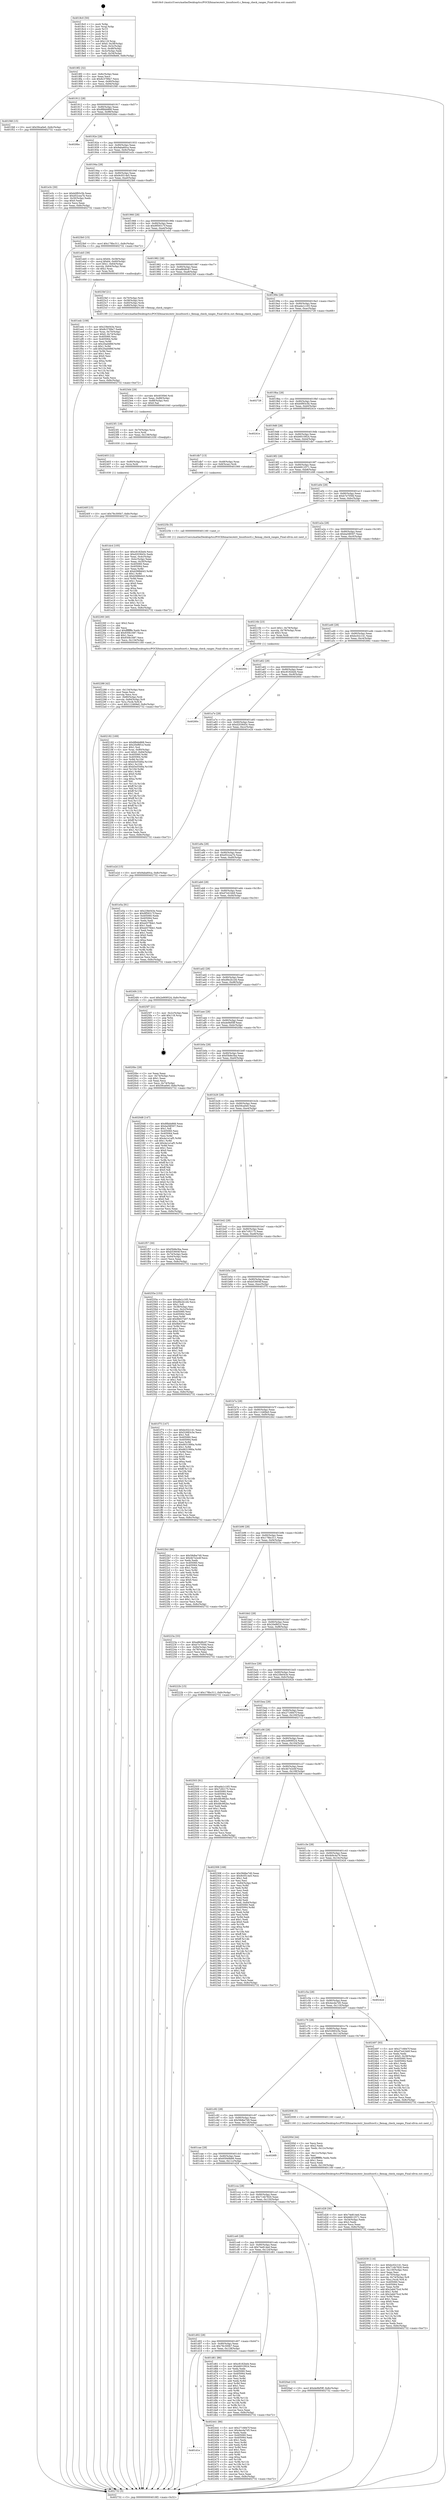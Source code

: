 digraph "0x4018c0" {
  label = "0x4018c0 (/mnt/c/Users/mathe/Desktop/tcc/POCII/binaries/extr_linuxfsioctl.c_fiemap_check_ranges_Final-ollvm.out::main(0))"
  labelloc = "t"
  node[shape=record]

  Entry [label="",width=0.3,height=0.3,shape=circle,fillcolor=black,style=filled]
  "0x4018f2" [label="{
     0x4018f2 [32]\l
     | [instrs]\l
     &nbsp;&nbsp;0x4018f2 \<+6\>: mov -0x8c(%rbp),%eax\l
     &nbsp;&nbsp;0x4018f8 \<+2\>: mov %eax,%ecx\l
     &nbsp;&nbsp;0x4018fa \<+6\>: sub $0x8c3789e7,%ecx\l
     &nbsp;&nbsp;0x401900 \<+6\>: mov %eax,-0x90(%rbp)\l
     &nbsp;&nbsp;0x401906 \<+6\>: mov %ecx,-0x94(%rbp)\l
     &nbsp;&nbsp;0x40190c \<+6\>: je 0000000000401f48 \<main+0x688\>\l
  }"]
  "0x401f48" [label="{
     0x401f48 [15]\l
     | [instrs]\l
     &nbsp;&nbsp;0x401f48 \<+10\>: movl $0x59ca0e0,-0x8c(%rbp)\l
     &nbsp;&nbsp;0x401f52 \<+5\>: jmp 0000000000402732 \<main+0xe72\>\l
  }"]
  "0x401912" [label="{
     0x401912 [28]\l
     | [instrs]\l
     &nbsp;&nbsp;0x401912 \<+5\>: jmp 0000000000401917 \<main+0x57\>\l
     &nbsp;&nbsp;0x401917 \<+6\>: mov -0x90(%rbp),%eax\l
     &nbsp;&nbsp;0x40191d \<+5\>: sub $0x8fbbb868,%eax\l
     &nbsp;&nbsp;0x401922 \<+6\>: mov %eax,-0x98(%rbp)\l
     &nbsp;&nbsp;0x401928 \<+6\>: je 00000000004026bc \<main+0xdfc\>\l
  }"]
  Exit [label="",width=0.3,height=0.3,shape=circle,fillcolor=black,style=filled,peripheries=2]
  "0x4026bc" [label="{
     0x4026bc\l
  }", style=dashed]
  "0x40192e" [label="{
     0x40192e [28]\l
     | [instrs]\l
     &nbsp;&nbsp;0x40192e \<+5\>: jmp 0000000000401933 \<main+0x73\>\l
     &nbsp;&nbsp;0x401933 \<+6\>: mov -0x90(%rbp),%eax\l
     &nbsp;&nbsp;0x401939 \<+5\>: sub $0x9aba60ca,%eax\l
     &nbsp;&nbsp;0x40193e \<+6\>: mov %eax,-0x9c(%rbp)\l
     &nbsp;&nbsp;0x401944 \<+6\>: je 0000000000401e3c \<main+0x57c\>\l
  }"]
  "0x401d1e" [label="{
     0x401d1e\l
  }", style=dashed]
  "0x401e3c" [label="{
     0x401e3c [30]\l
     | [instrs]\l
     &nbsp;&nbsp;0x401e3c \<+5\>: mov $0xb0f93c5b,%eax\l
     &nbsp;&nbsp;0x401e41 \<+5\>: mov $0xd52cea7b,%ecx\l
     &nbsp;&nbsp;0x401e46 \<+3\>: mov -0x30(%rbp),%edx\l
     &nbsp;&nbsp;0x401e49 \<+3\>: cmp $0x0,%edx\l
     &nbsp;&nbsp;0x401e4c \<+3\>: cmove %ecx,%eax\l
     &nbsp;&nbsp;0x401e4f \<+6\>: mov %eax,-0x8c(%rbp)\l
     &nbsp;&nbsp;0x401e55 \<+5\>: jmp 0000000000402732 \<main+0xe72\>\l
  }"]
  "0x40194a" [label="{
     0x40194a [28]\l
     | [instrs]\l
     &nbsp;&nbsp;0x40194a \<+5\>: jmp 000000000040194f \<main+0x8f\>\l
     &nbsp;&nbsp;0x40194f \<+6\>: mov -0x90(%rbp),%eax\l
     &nbsp;&nbsp;0x401955 \<+5\>: sub $0x9c0514e5,%eax\l
     &nbsp;&nbsp;0x40195a \<+6\>: mov %eax,-0xa0(%rbp)\l
     &nbsp;&nbsp;0x401960 \<+6\>: je 00000000004023b0 \<main+0xaf0\>\l
  }"]
  "0x402441" [label="{
     0x402441 [86]\l
     | [instrs]\l
     &nbsp;&nbsp;0x402441 \<+5\>: mov $0x2716847f,%eax\l
     &nbsp;&nbsp;0x402446 \<+5\>: mov $0x4ecda7d5,%ecx\l
     &nbsp;&nbsp;0x40244b \<+2\>: xor %edx,%edx\l
     &nbsp;&nbsp;0x40244d \<+7\>: mov 0x405060,%esi\l
     &nbsp;&nbsp;0x402454 \<+7\>: mov 0x405064,%edi\l
     &nbsp;&nbsp;0x40245b \<+3\>: sub $0x1,%edx\l
     &nbsp;&nbsp;0x40245e \<+3\>: mov %esi,%r8d\l
     &nbsp;&nbsp;0x402461 \<+3\>: add %edx,%r8d\l
     &nbsp;&nbsp;0x402464 \<+4\>: imul %r8d,%esi\l
     &nbsp;&nbsp;0x402468 \<+3\>: and $0x1,%esi\l
     &nbsp;&nbsp;0x40246b \<+3\>: cmp $0x0,%esi\l
     &nbsp;&nbsp;0x40246e \<+4\>: sete %r9b\l
     &nbsp;&nbsp;0x402472 \<+3\>: cmp $0xa,%edi\l
     &nbsp;&nbsp;0x402475 \<+4\>: setl %r10b\l
     &nbsp;&nbsp;0x402479 \<+3\>: mov %r9b,%r11b\l
     &nbsp;&nbsp;0x40247c \<+3\>: and %r10b,%r11b\l
     &nbsp;&nbsp;0x40247f \<+3\>: xor %r10b,%r9b\l
     &nbsp;&nbsp;0x402482 \<+3\>: or %r9b,%r11b\l
     &nbsp;&nbsp;0x402485 \<+4\>: test $0x1,%r11b\l
     &nbsp;&nbsp;0x402489 \<+3\>: cmovne %ecx,%eax\l
     &nbsp;&nbsp;0x40248c \<+6\>: mov %eax,-0x8c(%rbp)\l
     &nbsp;&nbsp;0x402492 \<+5\>: jmp 0000000000402732 \<main+0xe72\>\l
  }"]
  "0x4023b0" [label="{
     0x4023b0 [15]\l
     | [instrs]\l
     &nbsp;&nbsp;0x4023b0 \<+10\>: movl $0x178bc311,-0x8c(%rbp)\l
     &nbsp;&nbsp;0x4023ba \<+5\>: jmp 0000000000402732 \<main+0xe72\>\l
  }"]
  "0x401966" [label="{
     0x401966 [28]\l
     | [instrs]\l
     &nbsp;&nbsp;0x401966 \<+5\>: jmp 000000000040196b \<main+0xab\>\l
     &nbsp;&nbsp;0x40196b \<+6\>: mov -0x90(%rbp),%eax\l
     &nbsp;&nbsp;0x401971 \<+5\>: sub $0x9f59317f,%eax\l
     &nbsp;&nbsp;0x401976 \<+6\>: mov %eax,-0xa4(%rbp)\l
     &nbsp;&nbsp;0x40197c \<+6\>: je 0000000000401eb5 \<main+0x5f5\>\l
  }"]
  "0x40240f" [label="{
     0x40240f [15]\l
     | [instrs]\l
     &nbsp;&nbsp;0x40240f \<+10\>: movl $0x78c300b7,-0x8c(%rbp)\l
     &nbsp;&nbsp;0x402419 \<+5\>: jmp 0000000000402732 \<main+0xe72\>\l
  }"]
  "0x401eb5" [label="{
     0x401eb5 [39]\l
     | [instrs]\l
     &nbsp;&nbsp;0x401eb5 \<+8\>: movq $0x64,-0x58(%rbp)\l
     &nbsp;&nbsp;0x401ebd \<+8\>: movq $0x64,-0x60(%rbp)\l
     &nbsp;&nbsp;0x401ec5 \<+7\>: movl $0x1,-0x64(%rbp)\l
     &nbsp;&nbsp;0x401ecc \<+4\>: movslq -0x64(%rbp),%rax\l
     &nbsp;&nbsp;0x401ed0 \<+4\>: shl $0x2,%rax\l
     &nbsp;&nbsp;0x401ed4 \<+3\>: mov %rax,%rdi\l
     &nbsp;&nbsp;0x401ed7 \<+5\>: call 0000000000401050 \<malloc@plt\>\l
     | [calls]\l
     &nbsp;&nbsp;0x401050 \{1\} (unknown)\l
  }"]
  "0x401982" [label="{
     0x401982 [28]\l
     | [instrs]\l
     &nbsp;&nbsp;0x401982 \<+5\>: jmp 0000000000401987 \<main+0xc7\>\l
     &nbsp;&nbsp;0x401987 \<+6\>: mov -0x90(%rbp),%eax\l
     &nbsp;&nbsp;0x40198d \<+5\>: sub $0xa86d6c67,%eax\l
     &nbsp;&nbsp;0x401992 \<+6\>: mov %eax,-0xa8(%rbp)\l
     &nbsp;&nbsp;0x401998 \<+6\>: je 00000000004023bf \<main+0xaff\>\l
  }"]
  "0x402403" [label="{
     0x402403 [12]\l
     | [instrs]\l
     &nbsp;&nbsp;0x402403 \<+4\>: mov -0x80(%rbp),%rcx\l
     &nbsp;&nbsp;0x402407 \<+3\>: mov %rcx,%rdi\l
     &nbsp;&nbsp;0x40240a \<+5\>: call 0000000000401030 \<free@plt\>\l
     | [calls]\l
     &nbsp;&nbsp;0x401030 \{1\} (unknown)\l
  }"]
  "0x4023bf" [label="{
     0x4023bf [21]\l
     | [instrs]\l
     &nbsp;&nbsp;0x4023bf \<+4\>: mov -0x70(%rbp),%rdi\l
     &nbsp;&nbsp;0x4023c3 \<+4\>: mov -0x58(%rbp),%rsi\l
     &nbsp;&nbsp;0x4023c7 \<+4\>: mov -0x60(%rbp),%rdx\l
     &nbsp;&nbsp;0x4023cb \<+4\>: mov -0x80(%rbp),%rcx\l
     &nbsp;&nbsp;0x4023cf \<+5\>: call 00000000004013f0 \<fiemap_check_ranges\>\l
     | [calls]\l
     &nbsp;&nbsp;0x4013f0 \{1\} (/mnt/c/Users/mathe/Desktop/tcc/POCII/binaries/extr_linuxfsioctl.c_fiemap_check_ranges_Final-ollvm.out::fiemap_check_ranges)\l
  }"]
  "0x40199e" [label="{
     0x40199e [28]\l
     | [instrs]\l
     &nbsp;&nbsp;0x40199e \<+5\>: jmp 00000000004019a3 \<main+0xe3\>\l
     &nbsp;&nbsp;0x4019a3 \<+6\>: mov -0x90(%rbp),%eax\l
     &nbsp;&nbsp;0x4019a9 \<+5\>: sub $0xada1c165,%eax\l
     &nbsp;&nbsp;0x4019ae \<+6\>: mov %eax,-0xac(%rbp)\l
     &nbsp;&nbsp;0x4019b4 \<+6\>: je 0000000000402728 \<main+0xe68\>\l
  }"]
  "0x4023f1" [label="{
     0x4023f1 [18]\l
     | [instrs]\l
     &nbsp;&nbsp;0x4023f1 \<+4\>: mov -0x70(%rbp),%rcx\l
     &nbsp;&nbsp;0x4023f5 \<+3\>: mov %rcx,%rdi\l
     &nbsp;&nbsp;0x4023f8 \<+6\>: mov %eax,-0x138(%rbp)\l
     &nbsp;&nbsp;0x4023fe \<+5\>: call 0000000000401030 \<free@plt\>\l
     | [calls]\l
     &nbsp;&nbsp;0x401030 \{1\} (unknown)\l
  }"]
  "0x402728" [label="{
     0x402728\l
  }", style=dashed]
  "0x4019ba" [label="{
     0x4019ba [28]\l
     | [instrs]\l
     &nbsp;&nbsp;0x4019ba \<+5\>: jmp 00000000004019bf \<main+0xff\>\l
     &nbsp;&nbsp;0x4019bf \<+6\>: mov -0x90(%rbp),%eax\l
     &nbsp;&nbsp;0x4019c5 \<+5\>: sub $0xb0f93c5b,%eax\l
     &nbsp;&nbsp;0x4019ca \<+6\>: mov %eax,-0xb0(%rbp)\l
     &nbsp;&nbsp;0x4019d0 \<+6\>: je 000000000040241e \<main+0xb5e\>\l
  }"]
  "0x4023d4" [label="{
     0x4023d4 [29]\l
     | [instrs]\l
     &nbsp;&nbsp;0x4023d4 \<+10\>: movabs $0x4030b6,%rdi\l
     &nbsp;&nbsp;0x4023de \<+6\>: mov %eax,-0x88(%rbp)\l
     &nbsp;&nbsp;0x4023e4 \<+6\>: mov -0x88(%rbp),%esi\l
     &nbsp;&nbsp;0x4023ea \<+2\>: mov $0x0,%al\l
     &nbsp;&nbsp;0x4023ec \<+5\>: call 0000000000401040 \<printf@plt\>\l
     | [calls]\l
     &nbsp;&nbsp;0x401040 \{1\} (unknown)\l
  }"]
  "0x40241e" [label="{
     0x40241e\l
  }", style=dashed]
  "0x4019d6" [label="{
     0x4019d6 [28]\l
     | [instrs]\l
     &nbsp;&nbsp;0x4019d6 \<+5\>: jmp 00000000004019db \<main+0x11b\>\l
     &nbsp;&nbsp;0x4019db \<+6\>: mov -0x90(%rbp),%eax\l
     &nbsp;&nbsp;0x4019e1 \<+5\>: sub $0xb6010924,%eax\l
     &nbsp;&nbsp;0x4019e6 \<+6\>: mov %eax,-0xb4(%rbp)\l
     &nbsp;&nbsp;0x4019ec \<+6\>: je 0000000000401db7 \<main+0x4f7\>\l
  }"]
  "0x402288" [label="{
     0x402288 [42]\l
     | [instrs]\l
     &nbsp;&nbsp;0x402288 \<+6\>: mov -0x134(%rbp),%ecx\l
     &nbsp;&nbsp;0x40228e \<+3\>: imul %eax,%ecx\l
     &nbsp;&nbsp;0x402291 \<+3\>: movslq %ecx,%rsi\l
     &nbsp;&nbsp;0x402294 \<+4\>: mov -0x80(%rbp),%rdi\l
     &nbsp;&nbsp;0x402298 \<+7\>: movslq -0x84(%rbp),%r8\l
     &nbsp;&nbsp;0x40229f \<+4\>: mov %rsi,(%rdi,%r8,8)\l
     &nbsp;&nbsp;0x4022a3 \<+10\>: movl $0x112469e0,-0x8c(%rbp)\l
     &nbsp;&nbsp;0x4022ad \<+5\>: jmp 0000000000402732 \<main+0xe72\>\l
  }"]
  "0x401db7" [label="{
     0x401db7 [13]\l
     | [instrs]\l
     &nbsp;&nbsp;0x401db7 \<+4\>: mov -0x48(%rbp),%rax\l
     &nbsp;&nbsp;0x401dbb \<+4\>: mov 0x8(%rax),%rdi\l
     &nbsp;&nbsp;0x401dbf \<+5\>: call 0000000000401060 \<atoi@plt\>\l
     | [calls]\l
     &nbsp;&nbsp;0x401060 \{1\} (unknown)\l
  }"]
  "0x4019f2" [label="{
     0x4019f2 [28]\l
     | [instrs]\l
     &nbsp;&nbsp;0x4019f2 \<+5\>: jmp 00000000004019f7 \<main+0x137\>\l
     &nbsp;&nbsp;0x4019f7 \<+6\>: mov -0x90(%rbp),%eax\l
     &nbsp;&nbsp;0x4019fd \<+5\>: sub $0xb6612571,%eax\l
     &nbsp;&nbsp;0x401a02 \<+6\>: mov %eax,-0xb8(%rbp)\l
     &nbsp;&nbsp;0x401a08 \<+6\>: je 0000000000401d46 \<main+0x486\>\l
  }"]
  "0x402260" [label="{
     0x402260 [40]\l
     | [instrs]\l
     &nbsp;&nbsp;0x402260 \<+5\>: mov $0x2,%ecx\l
     &nbsp;&nbsp;0x402265 \<+1\>: cltd\l
     &nbsp;&nbsp;0x402266 \<+2\>: idiv %ecx\l
     &nbsp;&nbsp;0x402268 \<+6\>: imul $0xfffffffe,%edx,%ecx\l
     &nbsp;&nbsp;0x40226e \<+6\>: add $0x930b1687,%ecx\l
     &nbsp;&nbsp;0x402274 \<+3\>: add $0x1,%ecx\l
     &nbsp;&nbsp;0x402277 \<+6\>: sub $0x930b1687,%ecx\l
     &nbsp;&nbsp;0x40227d \<+6\>: mov %ecx,-0x134(%rbp)\l
     &nbsp;&nbsp;0x402283 \<+5\>: call 0000000000401160 \<next_i\>\l
     | [calls]\l
     &nbsp;&nbsp;0x401160 \{1\} (/mnt/c/Users/mathe/Desktop/tcc/POCII/binaries/extr_linuxfsioctl.c_fiemap_check_ranges_Final-ollvm.out::next_i)\l
  }"]
  "0x401d46" [label="{
     0x401d46\l
  }", style=dashed]
  "0x401a0e" [label="{
     0x401a0e [28]\l
     | [instrs]\l
     &nbsp;&nbsp;0x401a0e \<+5\>: jmp 0000000000401a13 \<main+0x153\>\l
     &nbsp;&nbsp;0x401a13 \<+6\>: mov -0x90(%rbp),%eax\l
     &nbsp;&nbsp;0x401a19 \<+5\>: sub $0xb7e705fd,%eax\l
     &nbsp;&nbsp;0x401a1e \<+6\>: mov %eax,-0xbc(%rbp)\l
     &nbsp;&nbsp;0x401a24 \<+6\>: je 000000000040225b \<main+0x99b\>\l
  }"]
  "0x402182" [label="{
     0x402182 [169]\l
     | [instrs]\l
     &nbsp;&nbsp;0x402182 \<+5\>: mov $0x8fbbb868,%ecx\l
     &nbsp;&nbsp;0x402187 \<+5\>: mov $0x20ef6f1d,%edx\l
     &nbsp;&nbsp;0x40218c \<+3\>: mov $0x1,%sil\l
     &nbsp;&nbsp;0x40218f \<+4\>: mov %rax,-0x80(%rbp)\l
     &nbsp;&nbsp;0x402193 \<+10\>: movl $0x0,-0x84(%rbp)\l
     &nbsp;&nbsp;0x40219d \<+8\>: mov 0x405060,%r8d\l
     &nbsp;&nbsp;0x4021a5 \<+8\>: mov 0x405064,%r9d\l
     &nbsp;&nbsp;0x4021ad \<+3\>: mov %r8d,%r10d\l
     &nbsp;&nbsp;0x4021b0 \<+7\>: sub $0xb5e55d0a,%r10d\l
     &nbsp;&nbsp;0x4021b7 \<+4\>: sub $0x1,%r10d\l
     &nbsp;&nbsp;0x4021bb \<+7\>: add $0xb5e55d0a,%r10d\l
     &nbsp;&nbsp;0x4021c2 \<+4\>: imul %r10d,%r8d\l
     &nbsp;&nbsp;0x4021c6 \<+4\>: and $0x1,%r8d\l
     &nbsp;&nbsp;0x4021ca \<+4\>: cmp $0x0,%r8d\l
     &nbsp;&nbsp;0x4021ce \<+4\>: sete %r11b\l
     &nbsp;&nbsp;0x4021d2 \<+4\>: cmp $0xa,%r9d\l
     &nbsp;&nbsp;0x4021d6 \<+3\>: setl %bl\l
     &nbsp;&nbsp;0x4021d9 \<+3\>: mov %r11b,%r14b\l
     &nbsp;&nbsp;0x4021dc \<+4\>: xor $0xff,%r14b\l
     &nbsp;&nbsp;0x4021e0 \<+3\>: mov %bl,%r15b\l
     &nbsp;&nbsp;0x4021e3 \<+4\>: xor $0xff,%r15b\l
     &nbsp;&nbsp;0x4021e7 \<+4\>: xor $0x1,%sil\l
     &nbsp;&nbsp;0x4021eb \<+3\>: mov %r14b,%r12b\l
     &nbsp;&nbsp;0x4021ee \<+4\>: and $0xff,%r12b\l
     &nbsp;&nbsp;0x4021f2 \<+3\>: and %sil,%r11b\l
     &nbsp;&nbsp;0x4021f5 \<+3\>: mov %r15b,%r13b\l
     &nbsp;&nbsp;0x4021f8 \<+4\>: and $0xff,%r13b\l
     &nbsp;&nbsp;0x4021fc \<+3\>: and %sil,%bl\l
     &nbsp;&nbsp;0x4021ff \<+3\>: or %r11b,%r12b\l
     &nbsp;&nbsp;0x402202 \<+3\>: or %bl,%r13b\l
     &nbsp;&nbsp;0x402205 \<+3\>: xor %r13b,%r12b\l
     &nbsp;&nbsp;0x402208 \<+3\>: or %r15b,%r14b\l
     &nbsp;&nbsp;0x40220b \<+4\>: xor $0xff,%r14b\l
     &nbsp;&nbsp;0x40220f \<+4\>: or $0x1,%sil\l
     &nbsp;&nbsp;0x402213 \<+3\>: and %sil,%r14b\l
     &nbsp;&nbsp;0x402216 \<+3\>: or %r14b,%r12b\l
     &nbsp;&nbsp;0x402219 \<+4\>: test $0x1,%r12b\l
     &nbsp;&nbsp;0x40221d \<+3\>: cmovne %edx,%ecx\l
     &nbsp;&nbsp;0x402220 \<+6\>: mov %ecx,-0x8c(%rbp)\l
     &nbsp;&nbsp;0x402226 \<+5\>: jmp 0000000000402732 \<main+0xe72\>\l
  }"]
  "0x40225b" [label="{
     0x40225b [5]\l
     | [instrs]\l
     &nbsp;&nbsp;0x40225b \<+5\>: call 0000000000401160 \<next_i\>\l
     | [calls]\l
     &nbsp;&nbsp;0x401160 \{1\} (/mnt/c/Users/mathe/Desktop/tcc/POCII/binaries/extr_linuxfsioctl.c_fiemap_check_ranges_Final-ollvm.out::next_i)\l
  }"]
  "0x401a2a" [label="{
     0x401a2a [28]\l
     | [instrs]\l
     &nbsp;&nbsp;0x401a2a \<+5\>: jmp 0000000000401a2f \<main+0x16f\>\l
     &nbsp;&nbsp;0x401a2f \<+6\>: mov -0x90(%rbp),%eax\l
     &nbsp;&nbsp;0x401a35 \<+5\>: sub $0xba58f307,%eax\l
     &nbsp;&nbsp;0x401a3a \<+6\>: mov %eax,-0xc0(%rbp)\l
     &nbsp;&nbsp;0x401a40 \<+6\>: je 000000000040216b \<main+0x8ab\>\l
  }"]
  "0x402039" [label="{
     0x402039 [116]\l
     | [instrs]\l
     &nbsp;&nbsp;0x402039 \<+5\>: mov $0xbc02c141,%ecx\l
     &nbsp;&nbsp;0x40203e \<+5\>: mov $0x714b7820,%edx\l
     &nbsp;&nbsp;0x402043 \<+6\>: mov -0x130(%rbp),%esi\l
     &nbsp;&nbsp;0x402049 \<+3\>: imul %eax,%esi\l
     &nbsp;&nbsp;0x40204c \<+4\>: mov -0x70(%rbp),%rdi\l
     &nbsp;&nbsp;0x402050 \<+4\>: movslq -0x74(%rbp),%r8\l
     &nbsp;&nbsp;0x402054 \<+4\>: mov %esi,(%rdi,%r8,4)\l
     &nbsp;&nbsp;0x402058 \<+7\>: mov 0x405060,%eax\l
     &nbsp;&nbsp;0x40205f \<+7\>: mov 0x405064,%esi\l
     &nbsp;&nbsp;0x402066 \<+3\>: mov %eax,%r9d\l
     &nbsp;&nbsp;0x402069 \<+7\>: add $0x2abb75cd,%r9d\l
     &nbsp;&nbsp;0x402070 \<+4\>: sub $0x1,%r9d\l
     &nbsp;&nbsp;0x402074 \<+7\>: sub $0x2abb75cd,%r9d\l
     &nbsp;&nbsp;0x40207b \<+4\>: imul %r9d,%eax\l
     &nbsp;&nbsp;0x40207f \<+3\>: and $0x1,%eax\l
     &nbsp;&nbsp;0x402082 \<+3\>: cmp $0x0,%eax\l
     &nbsp;&nbsp;0x402085 \<+4\>: sete %r10b\l
     &nbsp;&nbsp;0x402089 \<+3\>: cmp $0xa,%esi\l
     &nbsp;&nbsp;0x40208c \<+4\>: setl %r11b\l
     &nbsp;&nbsp;0x402090 \<+3\>: mov %r10b,%bl\l
     &nbsp;&nbsp;0x402093 \<+3\>: and %r11b,%bl\l
     &nbsp;&nbsp;0x402096 \<+3\>: xor %r11b,%r10b\l
     &nbsp;&nbsp;0x402099 \<+3\>: or %r10b,%bl\l
     &nbsp;&nbsp;0x40209c \<+3\>: test $0x1,%bl\l
     &nbsp;&nbsp;0x40209f \<+3\>: cmovne %edx,%ecx\l
     &nbsp;&nbsp;0x4020a2 \<+6\>: mov %ecx,-0x8c(%rbp)\l
     &nbsp;&nbsp;0x4020a8 \<+5\>: jmp 0000000000402732 \<main+0xe72\>\l
  }"]
  "0x40216b" [label="{
     0x40216b [23]\l
     | [instrs]\l
     &nbsp;&nbsp;0x40216b \<+7\>: movl $0x1,-0x78(%rbp)\l
     &nbsp;&nbsp;0x402172 \<+4\>: movslq -0x78(%rbp),%rax\l
     &nbsp;&nbsp;0x402176 \<+4\>: shl $0x3,%rax\l
     &nbsp;&nbsp;0x40217a \<+3\>: mov %rax,%rdi\l
     &nbsp;&nbsp;0x40217d \<+5\>: call 0000000000401050 \<malloc@plt\>\l
     | [calls]\l
     &nbsp;&nbsp;0x401050 \{1\} (unknown)\l
  }"]
  "0x401a46" [label="{
     0x401a46 [28]\l
     | [instrs]\l
     &nbsp;&nbsp;0x401a46 \<+5\>: jmp 0000000000401a4b \<main+0x18b\>\l
     &nbsp;&nbsp;0x401a4b \<+6\>: mov -0x90(%rbp),%eax\l
     &nbsp;&nbsp;0x401a51 \<+5\>: sub $0xbc02c141,%eax\l
     &nbsp;&nbsp;0x401a56 \<+6\>: mov %eax,-0xc4(%rbp)\l
     &nbsp;&nbsp;0x401a5c \<+6\>: je 000000000040266c \<main+0xdac\>\l
  }"]
  "0x40200d" [label="{
     0x40200d [44]\l
     | [instrs]\l
     &nbsp;&nbsp;0x40200d \<+2\>: xor %ecx,%ecx\l
     &nbsp;&nbsp;0x40200f \<+5\>: mov $0x2,%edx\l
     &nbsp;&nbsp;0x402014 \<+6\>: mov %edx,-0x12c(%rbp)\l
     &nbsp;&nbsp;0x40201a \<+1\>: cltd\l
     &nbsp;&nbsp;0x40201b \<+6\>: mov -0x12c(%rbp),%esi\l
     &nbsp;&nbsp;0x402021 \<+2\>: idiv %esi\l
     &nbsp;&nbsp;0x402023 \<+6\>: imul $0xfffffffe,%edx,%edx\l
     &nbsp;&nbsp;0x402029 \<+3\>: sub $0x1,%ecx\l
     &nbsp;&nbsp;0x40202c \<+2\>: sub %ecx,%edx\l
     &nbsp;&nbsp;0x40202e \<+6\>: mov %edx,-0x130(%rbp)\l
     &nbsp;&nbsp;0x402034 \<+5\>: call 0000000000401160 \<next_i\>\l
     | [calls]\l
     &nbsp;&nbsp;0x401160 \{1\} (/mnt/c/Users/mathe/Desktop/tcc/POCII/binaries/extr_linuxfsioctl.c_fiemap_check_ranges_Final-ollvm.out::next_i)\l
  }"]
  "0x40266c" [label="{
     0x40266c\l
  }", style=dashed]
  "0x401a62" [label="{
     0x401a62 [28]\l
     | [instrs]\l
     &nbsp;&nbsp;0x401a62 \<+5\>: jmp 0000000000401a67 \<main+0x1a7\>\l
     &nbsp;&nbsp;0x401a67 \<+6\>: mov -0x90(%rbp),%eax\l
     &nbsp;&nbsp;0x401a6d \<+5\>: sub $0xc8182bd4,%eax\l
     &nbsp;&nbsp;0x401a72 \<+6\>: mov %eax,-0xc8(%rbp)\l
     &nbsp;&nbsp;0x401a78 \<+6\>: je 000000000040260c \<main+0xd4c\>\l
  }"]
  "0x401edc" [label="{
     0x401edc [108]\l
     | [instrs]\l
     &nbsp;&nbsp;0x401edc \<+5\>: mov $0x23fe043e,%ecx\l
     &nbsp;&nbsp;0x401ee1 \<+5\>: mov $0x8c3789e7,%edx\l
     &nbsp;&nbsp;0x401ee6 \<+4\>: mov %rax,-0x70(%rbp)\l
     &nbsp;&nbsp;0x401eea \<+7\>: movl $0x0,-0x74(%rbp)\l
     &nbsp;&nbsp;0x401ef1 \<+7\>: mov 0x405060,%esi\l
     &nbsp;&nbsp;0x401ef8 \<+8\>: mov 0x405064,%r8d\l
     &nbsp;&nbsp;0x401f00 \<+3\>: mov %esi,%r9d\l
     &nbsp;&nbsp;0x401f03 \<+7\>: sub $0x20ad486f,%r9d\l
     &nbsp;&nbsp;0x401f0a \<+4\>: sub $0x1,%r9d\l
     &nbsp;&nbsp;0x401f0e \<+7\>: add $0x20ad486f,%r9d\l
     &nbsp;&nbsp;0x401f15 \<+4\>: imul %r9d,%esi\l
     &nbsp;&nbsp;0x401f19 \<+3\>: and $0x1,%esi\l
     &nbsp;&nbsp;0x401f1c \<+3\>: cmp $0x0,%esi\l
     &nbsp;&nbsp;0x401f1f \<+4\>: sete %r10b\l
     &nbsp;&nbsp;0x401f23 \<+4\>: cmp $0xa,%r8d\l
     &nbsp;&nbsp;0x401f27 \<+4\>: setl %r11b\l
     &nbsp;&nbsp;0x401f2b \<+3\>: mov %r10b,%bl\l
     &nbsp;&nbsp;0x401f2e \<+3\>: and %r11b,%bl\l
     &nbsp;&nbsp;0x401f31 \<+3\>: xor %r11b,%r10b\l
     &nbsp;&nbsp;0x401f34 \<+3\>: or %r10b,%bl\l
     &nbsp;&nbsp;0x401f37 \<+3\>: test $0x1,%bl\l
     &nbsp;&nbsp;0x401f3a \<+3\>: cmovne %edx,%ecx\l
     &nbsp;&nbsp;0x401f3d \<+6\>: mov %ecx,-0x8c(%rbp)\l
     &nbsp;&nbsp;0x401f43 \<+5\>: jmp 0000000000402732 \<main+0xe72\>\l
  }"]
  "0x40260c" [label="{
     0x40260c\l
  }", style=dashed]
  "0x401a7e" [label="{
     0x401a7e [28]\l
     | [instrs]\l
     &nbsp;&nbsp;0x401a7e \<+5\>: jmp 0000000000401a83 \<main+0x1c3\>\l
     &nbsp;&nbsp;0x401a83 \<+6\>: mov -0x90(%rbp),%eax\l
     &nbsp;&nbsp;0x401a89 \<+5\>: sub $0xd2036d3c,%eax\l
     &nbsp;&nbsp;0x401a8e \<+6\>: mov %eax,-0xcc(%rbp)\l
     &nbsp;&nbsp;0x401a94 \<+6\>: je 0000000000401e2d \<main+0x56d\>\l
  }"]
  "0x401dc4" [label="{
     0x401dc4 [105]\l
     | [instrs]\l
     &nbsp;&nbsp;0x401dc4 \<+5\>: mov $0xc8182bd4,%ecx\l
     &nbsp;&nbsp;0x401dc9 \<+5\>: mov $0xd2036d3c,%edx\l
     &nbsp;&nbsp;0x401dce \<+3\>: mov %eax,-0x4c(%rbp)\l
     &nbsp;&nbsp;0x401dd1 \<+3\>: mov -0x4c(%rbp),%eax\l
     &nbsp;&nbsp;0x401dd4 \<+3\>: mov %eax,-0x30(%rbp)\l
     &nbsp;&nbsp;0x401dd7 \<+7\>: mov 0x405060,%eax\l
     &nbsp;&nbsp;0x401dde \<+7\>: mov 0x405064,%esi\l
     &nbsp;&nbsp;0x401de5 \<+3\>: mov %eax,%r8d\l
     &nbsp;&nbsp;0x401de8 \<+7\>: add $0xb588b643,%r8d\l
     &nbsp;&nbsp;0x401def \<+4\>: sub $0x1,%r8d\l
     &nbsp;&nbsp;0x401df3 \<+7\>: sub $0xb588b643,%r8d\l
     &nbsp;&nbsp;0x401dfa \<+4\>: imul %r8d,%eax\l
     &nbsp;&nbsp;0x401dfe \<+3\>: and $0x1,%eax\l
     &nbsp;&nbsp;0x401e01 \<+3\>: cmp $0x0,%eax\l
     &nbsp;&nbsp;0x401e04 \<+4\>: sete %r9b\l
     &nbsp;&nbsp;0x401e08 \<+3\>: cmp $0xa,%esi\l
     &nbsp;&nbsp;0x401e0b \<+4\>: setl %r10b\l
     &nbsp;&nbsp;0x401e0f \<+3\>: mov %r9b,%r11b\l
     &nbsp;&nbsp;0x401e12 \<+3\>: and %r10b,%r11b\l
     &nbsp;&nbsp;0x401e15 \<+3\>: xor %r10b,%r9b\l
     &nbsp;&nbsp;0x401e18 \<+3\>: or %r9b,%r11b\l
     &nbsp;&nbsp;0x401e1b \<+4\>: test $0x1,%r11b\l
     &nbsp;&nbsp;0x401e1f \<+3\>: cmovne %edx,%ecx\l
     &nbsp;&nbsp;0x401e22 \<+6\>: mov %ecx,-0x8c(%rbp)\l
     &nbsp;&nbsp;0x401e28 \<+5\>: jmp 0000000000402732 \<main+0xe72\>\l
  }"]
  "0x401e2d" [label="{
     0x401e2d [15]\l
     | [instrs]\l
     &nbsp;&nbsp;0x401e2d \<+10\>: movl $0x9aba60ca,-0x8c(%rbp)\l
     &nbsp;&nbsp;0x401e37 \<+5\>: jmp 0000000000402732 \<main+0xe72\>\l
  }"]
  "0x401a9a" [label="{
     0x401a9a [28]\l
     | [instrs]\l
     &nbsp;&nbsp;0x401a9a \<+5\>: jmp 0000000000401a9f \<main+0x1df\>\l
     &nbsp;&nbsp;0x401a9f \<+6\>: mov -0x90(%rbp),%eax\l
     &nbsp;&nbsp;0x401aa5 \<+5\>: sub $0xd52cea7b,%eax\l
     &nbsp;&nbsp;0x401aaa \<+6\>: mov %eax,-0xd0(%rbp)\l
     &nbsp;&nbsp;0x401ab0 \<+6\>: je 0000000000401e5a \<main+0x59a\>\l
  }"]
  "0x401d02" [label="{
     0x401d02 [28]\l
     | [instrs]\l
     &nbsp;&nbsp;0x401d02 \<+5\>: jmp 0000000000401d07 \<main+0x447\>\l
     &nbsp;&nbsp;0x401d07 \<+6\>: mov -0x90(%rbp),%eax\l
     &nbsp;&nbsp;0x401d0d \<+5\>: sub $0x78c300b7,%eax\l
     &nbsp;&nbsp;0x401d12 \<+6\>: mov %eax,-0x128(%rbp)\l
     &nbsp;&nbsp;0x401d18 \<+6\>: je 0000000000402441 \<main+0xb81\>\l
  }"]
  "0x401e5a" [label="{
     0x401e5a [91]\l
     | [instrs]\l
     &nbsp;&nbsp;0x401e5a \<+5\>: mov $0x23fe043e,%eax\l
     &nbsp;&nbsp;0x401e5f \<+5\>: mov $0x9f59317f,%ecx\l
     &nbsp;&nbsp;0x401e64 \<+7\>: mov 0x405060,%edx\l
     &nbsp;&nbsp;0x401e6b \<+7\>: mov 0x405064,%esi\l
     &nbsp;&nbsp;0x401e72 \<+2\>: mov %edx,%edi\l
     &nbsp;&nbsp;0x401e74 \<+6\>: add $0xed378de1,%edi\l
     &nbsp;&nbsp;0x401e7a \<+3\>: sub $0x1,%edi\l
     &nbsp;&nbsp;0x401e7d \<+6\>: sub $0xed378de1,%edi\l
     &nbsp;&nbsp;0x401e83 \<+3\>: imul %edi,%edx\l
     &nbsp;&nbsp;0x401e86 \<+3\>: and $0x1,%edx\l
     &nbsp;&nbsp;0x401e89 \<+3\>: cmp $0x0,%edx\l
     &nbsp;&nbsp;0x401e8c \<+4\>: sete %r8b\l
     &nbsp;&nbsp;0x401e90 \<+3\>: cmp $0xa,%esi\l
     &nbsp;&nbsp;0x401e93 \<+4\>: setl %r9b\l
     &nbsp;&nbsp;0x401e97 \<+3\>: mov %r8b,%r10b\l
     &nbsp;&nbsp;0x401e9a \<+3\>: and %r9b,%r10b\l
     &nbsp;&nbsp;0x401e9d \<+3\>: xor %r9b,%r8b\l
     &nbsp;&nbsp;0x401ea0 \<+3\>: or %r8b,%r10b\l
     &nbsp;&nbsp;0x401ea3 \<+4\>: test $0x1,%r10b\l
     &nbsp;&nbsp;0x401ea7 \<+3\>: cmovne %ecx,%eax\l
     &nbsp;&nbsp;0x401eaa \<+6\>: mov %eax,-0x8c(%rbp)\l
     &nbsp;&nbsp;0x401eb0 \<+5\>: jmp 0000000000402732 \<main+0xe72\>\l
  }"]
  "0x401ab6" [label="{
     0x401ab6 [28]\l
     | [instrs]\l
     &nbsp;&nbsp;0x401ab6 \<+5\>: jmp 0000000000401abb \<main+0x1fb\>\l
     &nbsp;&nbsp;0x401abb \<+6\>: mov -0x90(%rbp),%eax\l
     &nbsp;&nbsp;0x401ac1 \<+5\>: sub $0xd7e41bb9,%eax\l
     &nbsp;&nbsp;0x401ac6 \<+6\>: mov %eax,-0xd4(%rbp)\l
     &nbsp;&nbsp;0x401acc \<+6\>: je 00000000004024f4 \<main+0xc34\>\l
  }"]
  "0x401d61" [label="{
     0x401d61 [86]\l
     | [instrs]\l
     &nbsp;&nbsp;0x401d61 \<+5\>: mov $0xc8182bd4,%eax\l
     &nbsp;&nbsp;0x401d66 \<+5\>: mov $0xb6010924,%ecx\l
     &nbsp;&nbsp;0x401d6b \<+2\>: xor %edx,%edx\l
     &nbsp;&nbsp;0x401d6d \<+7\>: mov 0x405060,%esi\l
     &nbsp;&nbsp;0x401d74 \<+7\>: mov 0x405064,%edi\l
     &nbsp;&nbsp;0x401d7b \<+3\>: sub $0x1,%edx\l
     &nbsp;&nbsp;0x401d7e \<+3\>: mov %esi,%r8d\l
     &nbsp;&nbsp;0x401d81 \<+3\>: add %edx,%r8d\l
     &nbsp;&nbsp;0x401d84 \<+4\>: imul %r8d,%esi\l
     &nbsp;&nbsp;0x401d88 \<+3\>: and $0x1,%esi\l
     &nbsp;&nbsp;0x401d8b \<+3\>: cmp $0x0,%esi\l
     &nbsp;&nbsp;0x401d8e \<+4\>: sete %r9b\l
     &nbsp;&nbsp;0x401d92 \<+3\>: cmp $0xa,%edi\l
     &nbsp;&nbsp;0x401d95 \<+4\>: setl %r10b\l
     &nbsp;&nbsp;0x401d99 \<+3\>: mov %r9b,%r11b\l
     &nbsp;&nbsp;0x401d9c \<+3\>: and %r10b,%r11b\l
     &nbsp;&nbsp;0x401d9f \<+3\>: xor %r10b,%r9b\l
     &nbsp;&nbsp;0x401da2 \<+3\>: or %r9b,%r11b\l
     &nbsp;&nbsp;0x401da5 \<+4\>: test $0x1,%r11b\l
     &nbsp;&nbsp;0x401da9 \<+3\>: cmovne %ecx,%eax\l
     &nbsp;&nbsp;0x401dac \<+6\>: mov %eax,-0x8c(%rbp)\l
     &nbsp;&nbsp;0x401db2 \<+5\>: jmp 0000000000402732 \<main+0xe72\>\l
  }"]
  "0x4024f4" [label="{
     0x4024f4 [15]\l
     | [instrs]\l
     &nbsp;&nbsp;0x4024f4 \<+10\>: movl $0x2e909524,-0x8c(%rbp)\l
     &nbsp;&nbsp;0x4024fe \<+5\>: jmp 0000000000402732 \<main+0xe72\>\l
  }"]
  "0x401ad2" [label="{
     0x401ad2 [28]\l
     | [instrs]\l
     &nbsp;&nbsp;0x401ad2 \<+5\>: jmp 0000000000401ad7 \<main+0x217\>\l
     &nbsp;&nbsp;0x401ad7 \<+6\>: mov -0x90(%rbp),%eax\l
     &nbsp;&nbsp;0x401add \<+5\>: sub $0xd9e2b1d4,%eax\l
     &nbsp;&nbsp;0x401ae2 \<+6\>: mov %eax,-0xd8(%rbp)\l
     &nbsp;&nbsp;0x401ae8 \<+6\>: je 00000000004025f7 \<main+0xd37\>\l
  }"]
  "0x401ce6" [label="{
     0x401ce6 [28]\l
     | [instrs]\l
     &nbsp;&nbsp;0x401ce6 \<+5\>: jmp 0000000000401ceb \<main+0x42b\>\l
     &nbsp;&nbsp;0x401ceb \<+6\>: mov -0x90(%rbp),%eax\l
     &nbsp;&nbsp;0x401cf1 \<+5\>: sub $0x74e814ed,%eax\l
     &nbsp;&nbsp;0x401cf6 \<+6\>: mov %eax,-0x124(%rbp)\l
     &nbsp;&nbsp;0x401cfc \<+6\>: je 0000000000401d61 \<main+0x4a1\>\l
  }"]
  "0x4025f7" [label="{
     0x4025f7 [21]\l
     | [instrs]\l
     &nbsp;&nbsp;0x4025f7 \<+3\>: mov -0x2c(%rbp),%eax\l
     &nbsp;&nbsp;0x4025fa \<+7\>: add $0x118,%rsp\l
     &nbsp;&nbsp;0x402601 \<+1\>: pop %rbx\l
     &nbsp;&nbsp;0x402602 \<+2\>: pop %r12\l
     &nbsp;&nbsp;0x402604 \<+2\>: pop %r13\l
     &nbsp;&nbsp;0x402606 \<+2\>: pop %r14\l
     &nbsp;&nbsp;0x402608 \<+2\>: pop %r15\l
     &nbsp;&nbsp;0x40260a \<+1\>: pop %rbp\l
     &nbsp;&nbsp;0x40260b \<+1\>: ret\l
  }"]
  "0x401aee" [label="{
     0x401aee [28]\l
     | [instrs]\l
     &nbsp;&nbsp;0x401aee \<+5\>: jmp 0000000000401af3 \<main+0x233\>\l
     &nbsp;&nbsp;0x401af3 \<+6\>: mov -0x90(%rbp),%eax\l
     &nbsp;&nbsp;0x401af9 \<+5\>: sub $0xde9bf5ff,%eax\l
     &nbsp;&nbsp;0x401afe \<+6\>: mov %eax,-0xdc(%rbp)\l
     &nbsp;&nbsp;0x401b04 \<+6\>: je 00000000004020bc \<main+0x7fc\>\l
  }"]
  "0x4020ad" [label="{
     0x4020ad [15]\l
     | [instrs]\l
     &nbsp;&nbsp;0x4020ad \<+10\>: movl $0xde9bf5ff,-0x8c(%rbp)\l
     &nbsp;&nbsp;0x4020b7 \<+5\>: jmp 0000000000402732 \<main+0xe72\>\l
  }"]
  "0x4020bc" [label="{
     0x4020bc [28]\l
     | [instrs]\l
     &nbsp;&nbsp;0x4020bc \<+2\>: xor %eax,%eax\l
     &nbsp;&nbsp;0x4020be \<+3\>: mov -0x74(%rbp),%ecx\l
     &nbsp;&nbsp;0x4020c1 \<+3\>: sub $0x1,%eax\l
     &nbsp;&nbsp;0x4020c4 \<+2\>: sub %eax,%ecx\l
     &nbsp;&nbsp;0x4020c6 \<+3\>: mov %ecx,-0x74(%rbp)\l
     &nbsp;&nbsp;0x4020c9 \<+10\>: movl $0x59ca0e0,-0x8c(%rbp)\l
     &nbsp;&nbsp;0x4020d3 \<+5\>: jmp 0000000000402732 \<main+0xe72\>\l
  }"]
  "0x401b0a" [label="{
     0x401b0a [28]\l
     | [instrs]\l
     &nbsp;&nbsp;0x401b0a \<+5\>: jmp 0000000000401b0f \<main+0x24f\>\l
     &nbsp;&nbsp;0x401b0f \<+6\>: mov -0x90(%rbp),%eax\l
     &nbsp;&nbsp;0x401b15 \<+5\>: sub $0xf3b8e3ba,%eax\l
     &nbsp;&nbsp;0x401b1a \<+6\>: mov %eax,-0xe0(%rbp)\l
     &nbsp;&nbsp;0x401b20 \<+6\>: je 00000000004020d8 \<main+0x818\>\l
  }"]
  "0x4018c0" [label="{
     0x4018c0 [50]\l
     | [instrs]\l
     &nbsp;&nbsp;0x4018c0 \<+1\>: push %rbp\l
     &nbsp;&nbsp;0x4018c1 \<+3\>: mov %rsp,%rbp\l
     &nbsp;&nbsp;0x4018c4 \<+2\>: push %r15\l
     &nbsp;&nbsp;0x4018c6 \<+2\>: push %r14\l
     &nbsp;&nbsp;0x4018c8 \<+2\>: push %r13\l
     &nbsp;&nbsp;0x4018ca \<+2\>: push %r12\l
     &nbsp;&nbsp;0x4018cc \<+1\>: push %rbx\l
     &nbsp;&nbsp;0x4018cd \<+7\>: sub $0x118,%rsp\l
     &nbsp;&nbsp;0x4018d4 \<+7\>: movl $0x0,-0x38(%rbp)\l
     &nbsp;&nbsp;0x4018db \<+3\>: mov %edi,-0x3c(%rbp)\l
     &nbsp;&nbsp;0x4018de \<+4\>: mov %rsi,-0x48(%rbp)\l
     &nbsp;&nbsp;0x4018e2 \<+3\>: mov -0x3c(%rbp),%edi\l
     &nbsp;&nbsp;0x4018e5 \<+3\>: mov %edi,-0x34(%rbp)\l
     &nbsp;&nbsp;0x4018e8 \<+10\>: movl $0x65949b66,-0x8c(%rbp)\l
  }"]
  "0x4020d8" [label="{
     0x4020d8 [147]\l
     | [instrs]\l
     &nbsp;&nbsp;0x4020d8 \<+5\>: mov $0x8fbbb868,%eax\l
     &nbsp;&nbsp;0x4020dd \<+5\>: mov $0xba58f307,%ecx\l
     &nbsp;&nbsp;0x4020e2 \<+2\>: mov $0x1,%dl\l
     &nbsp;&nbsp;0x4020e4 \<+7\>: mov 0x405060,%esi\l
     &nbsp;&nbsp;0x4020eb \<+7\>: mov 0x405064,%edi\l
     &nbsp;&nbsp;0x4020f2 \<+3\>: mov %esi,%r8d\l
     &nbsp;&nbsp;0x4020f5 \<+7\>: sub $0x4a1e1af5,%r8d\l
     &nbsp;&nbsp;0x4020fc \<+4\>: sub $0x1,%r8d\l
     &nbsp;&nbsp;0x402100 \<+7\>: add $0x4a1e1af5,%r8d\l
     &nbsp;&nbsp;0x402107 \<+4\>: imul %r8d,%esi\l
     &nbsp;&nbsp;0x40210b \<+3\>: and $0x1,%esi\l
     &nbsp;&nbsp;0x40210e \<+3\>: cmp $0x0,%esi\l
     &nbsp;&nbsp;0x402111 \<+4\>: sete %r9b\l
     &nbsp;&nbsp;0x402115 \<+3\>: cmp $0xa,%edi\l
     &nbsp;&nbsp;0x402118 \<+4\>: setl %r10b\l
     &nbsp;&nbsp;0x40211c \<+3\>: mov %r9b,%r11b\l
     &nbsp;&nbsp;0x40211f \<+4\>: xor $0xff,%r11b\l
     &nbsp;&nbsp;0x402123 \<+3\>: mov %r10b,%bl\l
     &nbsp;&nbsp;0x402126 \<+3\>: xor $0xff,%bl\l
     &nbsp;&nbsp;0x402129 \<+3\>: xor $0x0,%dl\l
     &nbsp;&nbsp;0x40212c \<+3\>: mov %r11b,%r14b\l
     &nbsp;&nbsp;0x40212f \<+4\>: and $0x0,%r14b\l
     &nbsp;&nbsp;0x402133 \<+3\>: and %dl,%r9b\l
     &nbsp;&nbsp;0x402136 \<+3\>: mov %bl,%r15b\l
     &nbsp;&nbsp;0x402139 \<+4\>: and $0x0,%r15b\l
     &nbsp;&nbsp;0x40213d \<+3\>: and %dl,%r10b\l
     &nbsp;&nbsp;0x402140 \<+3\>: or %r9b,%r14b\l
     &nbsp;&nbsp;0x402143 \<+3\>: or %r10b,%r15b\l
     &nbsp;&nbsp;0x402146 \<+3\>: xor %r15b,%r14b\l
     &nbsp;&nbsp;0x402149 \<+3\>: or %bl,%r11b\l
     &nbsp;&nbsp;0x40214c \<+4\>: xor $0xff,%r11b\l
     &nbsp;&nbsp;0x402150 \<+3\>: or $0x0,%dl\l
     &nbsp;&nbsp;0x402153 \<+3\>: and %dl,%r11b\l
     &nbsp;&nbsp;0x402156 \<+3\>: or %r11b,%r14b\l
     &nbsp;&nbsp;0x402159 \<+4\>: test $0x1,%r14b\l
     &nbsp;&nbsp;0x40215d \<+3\>: cmovne %ecx,%eax\l
     &nbsp;&nbsp;0x402160 \<+6\>: mov %eax,-0x8c(%rbp)\l
     &nbsp;&nbsp;0x402166 \<+5\>: jmp 0000000000402732 \<main+0xe72\>\l
  }"]
  "0x401b26" [label="{
     0x401b26 [28]\l
     | [instrs]\l
     &nbsp;&nbsp;0x401b26 \<+5\>: jmp 0000000000401b2b \<main+0x26b\>\l
     &nbsp;&nbsp;0x401b2b \<+6\>: mov -0x90(%rbp),%eax\l
     &nbsp;&nbsp;0x401b31 \<+5\>: sub $0x59ca0e0,%eax\l
     &nbsp;&nbsp;0x401b36 \<+6\>: mov %eax,-0xe4(%rbp)\l
     &nbsp;&nbsp;0x401b3c \<+6\>: je 0000000000401f57 \<main+0x697\>\l
  }"]
  "0x402732" [label="{
     0x402732 [5]\l
     | [instrs]\l
     &nbsp;&nbsp;0x402732 \<+5\>: jmp 00000000004018f2 \<main+0x32\>\l
  }"]
  "0x401f57" [label="{
     0x401f57 [30]\l
     | [instrs]\l
     &nbsp;&nbsp;0x401f57 \<+5\>: mov $0xf3b8e3ba,%eax\l
     &nbsp;&nbsp;0x401f5c \<+5\>: mov $0xb53604f,%ecx\l
     &nbsp;&nbsp;0x401f61 \<+3\>: mov -0x74(%rbp),%edx\l
     &nbsp;&nbsp;0x401f64 \<+3\>: cmp -0x64(%rbp),%edx\l
     &nbsp;&nbsp;0x401f67 \<+3\>: cmovl %ecx,%eax\l
     &nbsp;&nbsp;0x401f6a \<+6\>: mov %eax,-0x8c(%rbp)\l
     &nbsp;&nbsp;0x401f70 \<+5\>: jmp 0000000000402732 \<main+0xe72\>\l
  }"]
  "0x401b42" [label="{
     0x401b42 [28]\l
     | [instrs]\l
     &nbsp;&nbsp;0x401b42 \<+5\>: jmp 0000000000401b47 \<main+0x287\>\l
     &nbsp;&nbsp;0x401b47 \<+6\>: mov -0x90(%rbp),%eax\l
     &nbsp;&nbsp;0x401b4d \<+5\>: sub $0x7c92175,%eax\l
     &nbsp;&nbsp;0x401b52 \<+6\>: mov %eax,-0xe8(%rbp)\l
     &nbsp;&nbsp;0x401b58 \<+6\>: je 000000000040255e \<main+0xc9e\>\l
  }"]
  "0x401cca" [label="{
     0x401cca [28]\l
     | [instrs]\l
     &nbsp;&nbsp;0x401cca \<+5\>: jmp 0000000000401ccf \<main+0x40f\>\l
     &nbsp;&nbsp;0x401ccf \<+6\>: mov -0x90(%rbp),%eax\l
     &nbsp;&nbsp;0x401cd5 \<+5\>: sub $0x714b7820,%eax\l
     &nbsp;&nbsp;0x401cda \<+6\>: mov %eax,-0x120(%rbp)\l
     &nbsp;&nbsp;0x401ce0 \<+6\>: je 00000000004020ad \<main+0x7ed\>\l
  }"]
  "0x40255e" [label="{
     0x40255e [153]\l
     | [instrs]\l
     &nbsp;&nbsp;0x40255e \<+5\>: mov $0xada1c165,%eax\l
     &nbsp;&nbsp;0x402563 \<+5\>: mov $0xd9e2b1d4,%ecx\l
     &nbsp;&nbsp;0x402568 \<+2\>: mov $0x1,%dl\l
     &nbsp;&nbsp;0x40256a \<+3\>: mov -0x38(%rbp),%esi\l
     &nbsp;&nbsp;0x40256d \<+3\>: mov %esi,-0x2c(%rbp)\l
     &nbsp;&nbsp;0x402570 \<+7\>: mov 0x405060,%esi\l
     &nbsp;&nbsp;0x402577 \<+7\>: mov 0x405064,%edi\l
     &nbsp;&nbsp;0x40257e \<+3\>: mov %esi,%r8d\l
     &nbsp;&nbsp;0x402581 \<+7\>: add $0x9b637e07,%r8d\l
     &nbsp;&nbsp;0x402588 \<+4\>: sub $0x1,%r8d\l
     &nbsp;&nbsp;0x40258c \<+7\>: sub $0x9b637e07,%r8d\l
     &nbsp;&nbsp;0x402593 \<+4\>: imul %r8d,%esi\l
     &nbsp;&nbsp;0x402597 \<+3\>: and $0x1,%esi\l
     &nbsp;&nbsp;0x40259a \<+3\>: cmp $0x0,%esi\l
     &nbsp;&nbsp;0x40259d \<+4\>: sete %r9b\l
     &nbsp;&nbsp;0x4025a1 \<+3\>: cmp $0xa,%edi\l
     &nbsp;&nbsp;0x4025a4 \<+4\>: setl %r10b\l
     &nbsp;&nbsp;0x4025a8 \<+3\>: mov %r9b,%r11b\l
     &nbsp;&nbsp;0x4025ab \<+4\>: xor $0xff,%r11b\l
     &nbsp;&nbsp;0x4025af \<+3\>: mov %r10b,%bl\l
     &nbsp;&nbsp;0x4025b2 \<+3\>: xor $0xff,%bl\l
     &nbsp;&nbsp;0x4025b5 \<+3\>: xor $0x1,%dl\l
     &nbsp;&nbsp;0x4025b8 \<+3\>: mov %r11b,%r14b\l
     &nbsp;&nbsp;0x4025bb \<+4\>: and $0xff,%r14b\l
     &nbsp;&nbsp;0x4025bf \<+3\>: and %dl,%r9b\l
     &nbsp;&nbsp;0x4025c2 \<+3\>: mov %bl,%r15b\l
     &nbsp;&nbsp;0x4025c5 \<+4\>: and $0xff,%r15b\l
     &nbsp;&nbsp;0x4025c9 \<+3\>: and %dl,%r10b\l
     &nbsp;&nbsp;0x4025cc \<+3\>: or %r9b,%r14b\l
     &nbsp;&nbsp;0x4025cf \<+3\>: or %r10b,%r15b\l
     &nbsp;&nbsp;0x4025d2 \<+3\>: xor %r15b,%r14b\l
     &nbsp;&nbsp;0x4025d5 \<+3\>: or %bl,%r11b\l
     &nbsp;&nbsp;0x4025d8 \<+4\>: xor $0xff,%r11b\l
     &nbsp;&nbsp;0x4025dc \<+3\>: or $0x1,%dl\l
     &nbsp;&nbsp;0x4025df \<+3\>: and %dl,%r11b\l
     &nbsp;&nbsp;0x4025e2 \<+3\>: or %r11b,%r14b\l
     &nbsp;&nbsp;0x4025e5 \<+4\>: test $0x1,%r14b\l
     &nbsp;&nbsp;0x4025e9 \<+3\>: cmovne %ecx,%eax\l
     &nbsp;&nbsp;0x4025ec \<+6\>: mov %eax,-0x8c(%rbp)\l
     &nbsp;&nbsp;0x4025f2 \<+5\>: jmp 0000000000402732 \<main+0xe72\>\l
  }"]
  "0x401b5e" [label="{
     0x401b5e [28]\l
     | [instrs]\l
     &nbsp;&nbsp;0x401b5e \<+5\>: jmp 0000000000401b63 \<main+0x2a3\>\l
     &nbsp;&nbsp;0x401b63 \<+6\>: mov -0x90(%rbp),%eax\l
     &nbsp;&nbsp;0x401b69 \<+5\>: sub $0xb53604f,%eax\l
     &nbsp;&nbsp;0x401b6e \<+6\>: mov %eax,-0xec(%rbp)\l
     &nbsp;&nbsp;0x401b74 \<+6\>: je 0000000000401f75 \<main+0x6b5\>\l
  }"]
  "0x401d28" [label="{
     0x401d28 [30]\l
     | [instrs]\l
     &nbsp;&nbsp;0x401d28 \<+5\>: mov $0x74e814ed,%eax\l
     &nbsp;&nbsp;0x401d2d \<+5\>: mov $0xb6612571,%ecx\l
     &nbsp;&nbsp;0x401d32 \<+3\>: mov -0x34(%rbp),%edx\l
     &nbsp;&nbsp;0x401d35 \<+3\>: cmp $0x2,%edx\l
     &nbsp;&nbsp;0x401d38 \<+3\>: cmovne %ecx,%eax\l
     &nbsp;&nbsp;0x401d3b \<+6\>: mov %eax,-0x8c(%rbp)\l
     &nbsp;&nbsp;0x401d41 \<+5\>: jmp 0000000000402732 \<main+0xe72\>\l
  }"]
  "0x401f75" [label="{
     0x401f75 [147]\l
     | [instrs]\l
     &nbsp;&nbsp;0x401f75 \<+5\>: mov $0xbc02c141,%eax\l
     &nbsp;&nbsp;0x401f7a \<+5\>: mov $0x52683c5e,%ecx\l
     &nbsp;&nbsp;0x401f7f \<+2\>: mov $0x1,%dl\l
     &nbsp;&nbsp;0x401f81 \<+7\>: mov 0x405060,%esi\l
     &nbsp;&nbsp;0x401f88 \<+7\>: mov 0x405064,%edi\l
     &nbsp;&nbsp;0x401f8f \<+3\>: mov %esi,%r8d\l
     &nbsp;&nbsp;0x401f92 \<+7\>: add $0x6631990a,%r8d\l
     &nbsp;&nbsp;0x401f99 \<+4\>: sub $0x1,%r8d\l
     &nbsp;&nbsp;0x401f9d \<+7\>: sub $0x6631990a,%r8d\l
     &nbsp;&nbsp;0x401fa4 \<+4\>: imul %r8d,%esi\l
     &nbsp;&nbsp;0x401fa8 \<+3\>: and $0x1,%esi\l
     &nbsp;&nbsp;0x401fab \<+3\>: cmp $0x0,%esi\l
     &nbsp;&nbsp;0x401fae \<+4\>: sete %r9b\l
     &nbsp;&nbsp;0x401fb2 \<+3\>: cmp $0xa,%edi\l
     &nbsp;&nbsp;0x401fb5 \<+4\>: setl %r10b\l
     &nbsp;&nbsp;0x401fb9 \<+3\>: mov %r9b,%r11b\l
     &nbsp;&nbsp;0x401fbc \<+4\>: xor $0xff,%r11b\l
     &nbsp;&nbsp;0x401fc0 \<+3\>: mov %r10b,%bl\l
     &nbsp;&nbsp;0x401fc3 \<+3\>: xor $0xff,%bl\l
     &nbsp;&nbsp;0x401fc6 \<+3\>: xor $0x0,%dl\l
     &nbsp;&nbsp;0x401fc9 \<+3\>: mov %r11b,%r14b\l
     &nbsp;&nbsp;0x401fcc \<+4\>: and $0x0,%r14b\l
     &nbsp;&nbsp;0x401fd0 \<+3\>: and %dl,%r9b\l
     &nbsp;&nbsp;0x401fd3 \<+3\>: mov %bl,%r15b\l
     &nbsp;&nbsp;0x401fd6 \<+4\>: and $0x0,%r15b\l
     &nbsp;&nbsp;0x401fda \<+3\>: and %dl,%r10b\l
     &nbsp;&nbsp;0x401fdd \<+3\>: or %r9b,%r14b\l
     &nbsp;&nbsp;0x401fe0 \<+3\>: or %r10b,%r15b\l
     &nbsp;&nbsp;0x401fe3 \<+3\>: xor %r15b,%r14b\l
     &nbsp;&nbsp;0x401fe6 \<+3\>: or %bl,%r11b\l
     &nbsp;&nbsp;0x401fe9 \<+4\>: xor $0xff,%r11b\l
     &nbsp;&nbsp;0x401fed \<+3\>: or $0x0,%dl\l
     &nbsp;&nbsp;0x401ff0 \<+3\>: and %dl,%r11b\l
     &nbsp;&nbsp;0x401ff3 \<+3\>: or %r11b,%r14b\l
     &nbsp;&nbsp;0x401ff6 \<+4\>: test $0x1,%r14b\l
     &nbsp;&nbsp;0x401ffa \<+3\>: cmovne %ecx,%eax\l
     &nbsp;&nbsp;0x401ffd \<+6\>: mov %eax,-0x8c(%rbp)\l
     &nbsp;&nbsp;0x402003 \<+5\>: jmp 0000000000402732 \<main+0xe72\>\l
  }"]
  "0x401b7a" [label="{
     0x401b7a [28]\l
     | [instrs]\l
     &nbsp;&nbsp;0x401b7a \<+5\>: jmp 0000000000401b7f \<main+0x2bf\>\l
     &nbsp;&nbsp;0x401b7f \<+6\>: mov -0x90(%rbp),%eax\l
     &nbsp;&nbsp;0x401b85 \<+5\>: sub $0x112469e0,%eax\l
     &nbsp;&nbsp;0x401b8a \<+6\>: mov %eax,-0xf0(%rbp)\l
     &nbsp;&nbsp;0x401b90 \<+6\>: je 00000000004022b2 \<main+0x9f2\>\l
  }"]
  "0x401cae" [label="{
     0x401cae [28]\l
     | [instrs]\l
     &nbsp;&nbsp;0x401cae \<+5\>: jmp 0000000000401cb3 \<main+0x3f3\>\l
     &nbsp;&nbsp;0x401cb3 \<+6\>: mov -0x90(%rbp),%eax\l
     &nbsp;&nbsp;0x401cb9 \<+5\>: sub $0x65949b66,%eax\l
     &nbsp;&nbsp;0x401cbe \<+6\>: mov %eax,-0x11c(%rbp)\l
     &nbsp;&nbsp;0x401cc4 \<+6\>: je 0000000000401d28 \<main+0x468\>\l
  }"]
  "0x4022b2" [label="{
     0x4022b2 [86]\l
     | [instrs]\l
     &nbsp;&nbsp;0x4022b2 \<+5\>: mov $0x58dbe7d0,%eax\l
     &nbsp;&nbsp;0x4022b7 \<+5\>: mov $0x4b7e2e4f,%ecx\l
     &nbsp;&nbsp;0x4022bc \<+2\>: xor %edx,%edx\l
     &nbsp;&nbsp;0x4022be \<+7\>: mov 0x405060,%esi\l
     &nbsp;&nbsp;0x4022c5 \<+7\>: mov 0x405064,%edi\l
     &nbsp;&nbsp;0x4022cc \<+3\>: sub $0x1,%edx\l
     &nbsp;&nbsp;0x4022cf \<+3\>: mov %esi,%r8d\l
     &nbsp;&nbsp;0x4022d2 \<+3\>: add %edx,%r8d\l
     &nbsp;&nbsp;0x4022d5 \<+4\>: imul %r8d,%esi\l
     &nbsp;&nbsp;0x4022d9 \<+3\>: and $0x1,%esi\l
     &nbsp;&nbsp;0x4022dc \<+3\>: cmp $0x0,%esi\l
     &nbsp;&nbsp;0x4022df \<+4\>: sete %r9b\l
     &nbsp;&nbsp;0x4022e3 \<+3\>: cmp $0xa,%edi\l
     &nbsp;&nbsp;0x4022e6 \<+4\>: setl %r10b\l
     &nbsp;&nbsp;0x4022ea \<+3\>: mov %r9b,%r11b\l
     &nbsp;&nbsp;0x4022ed \<+3\>: and %r10b,%r11b\l
     &nbsp;&nbsp;0x4022f0 \<+3\>: xor %r10b,%r9b\l
     &nbsp;&nbsp;0x4022f3 \<+3\>: or %r9b,%r11b\l
     &nbsp;&nbsp;0x4022f6 \<+4\>: test $0x1,%r11b\l
     &nbsp;&nbsp;0x4022fa \<+3\>: cmovne %ecx,%eax\l
     &nbsp;&nbsp;0x4022fd \<+6\>: mov %eax,-0x8c(%rbp)\l
     &nbsp;&nbsp;0x402303 \<+5\>: jmp 0000000000402732 \<main+0xe72\>\l
  }"]
  "0x401b96" [label="{
     0x401b96 [28]\l
     | [instrs]\l
     &nbsp;&nbsp;0x401b96 \<+5\>: jmp 0000000000401b9b \<main+0x2db\>\l
     &nbsp;&nbsp;0x401b9b \<+6\>: mov -0x90(%rbp),%eax\l
     &nbsp;&nbsp;0x401ba1 \<+5\>: sub $0x178bc311,%eax\l
     &nbsp;&nbsp;0x401ba6 \<+6\>: mov %eax,-0xf4(%rbp)\l
     &nbsp;&nbsp;0x401bac \<+6\>: je 000000000040223a \<main+0x97a\>\l
  }"]
  "0x4026f0" [label="{
     0x4026f0\l
  }", style=dashed]
  "0x40223a" [label="{
     0x40223a [33]\l
     | [instrs]\l
     &nbsp;&nbsp;0x40223a \<+5\>: mov $0xa86d6c67,%eax\l
     &nbsp;&nbsp;0x40223f \<+5\>: mov $0xb7e705fd,%ecx\l
     &nbsp;&nbsp;0x402244 \<+6\>: mov -0x84(%rbp),%edx\l
     &nbsp;&nbsp;0x40224a \<+3\>: cmp -0x78(%rbp),%edx\l
     &nbsp;&nbsp;0x40224d \<+3\>: cmovl %ecx,%eax\l
     &nbsp;&nbsp;0x402250 \<+6\>: mov %eax,-0x8c(%rbp)\l
     &nbsp;&nbsp;0x402256 \<+5\>: jmp 0000000000402732 \<main+0xe72\>\l
  }"]
  "0x401bb2" [label="{
     0x401bb2 [28]\l
     | [instrs]\l
     &nbsp;&nbsp;0x401bb2 \<+5\>: jmp 0000000000401bb7 \<main+0x2f7\>\l
     &nbsp;&nbsp;0x401bb7 \<+6\>: mov -0x90(%rbp),%eax\l
     &nbsp;&nbsp;0x401bbd \<+5\>: sub $0x20ef6f1d,%eax\l
     &nbsp;&nbsp;0x401bc2 \<+6\>: mov %eax,-0xf8(%rbp)\l
     &nbsp;&nbsp;0x401bc8 \<+6\>: je 000000000040222b \<main+0x96b\>\l
  }"]
  "0x401c92" [label="{
     0x401c92 [28]\l
     | [instrs]\l
     &nbsp;&nbsp;0x401c92 \<+5\>: jmp 0000000000401c97 \<main+0x3d7\>\l
     &nbsp;&nbsp;0x401c97 \<+6\>: mov -0x90(%rbp),%eax\l
     &nbsp;&nbsp;0x401c9d \<+5\>: sub $0x58dbe7d0,%eax\l
     &nbsp;&nbsp;0x401ca2 \<+6\>: mov %eax,-0x118(%rbp)\l
     &nbsp;&nbsp;0x401ca8 \<+6\>: je 00000000004026f0 \<main+0xe30\>\l
  }"]
  "0x40222b" [label="{
     0x40222b [15]\l
     | [instrs]\l
     &nbsp;&nbsp;0x40222b \<+10\>: movl $0x178bc311,-0x8c(%rbp)\l
     &nbsp;&nbsp;0x402235 \<+5\>: jmp 0000000000402732 \<main+0xe72\>\l
  }"]
  "0x401bce" [label="{
     0x401bce [28]\l
     | [instrs]\l
     &nbsp;&nbsp;0x401bce \<+5\>: jmp 0000000000401bd3 \<main+0x313\>\l
     &nbsp;&nbsp;0x401bd3 \<+6\>: mov -0x90(%rbp),%eax\l
     &nbsp;&nbsp;0x401bd9 \<+5\>: sub $0x23fe043e,%eax\l
     &nbsp;&nbsp;0x401bde \<+6\>: mov %eax,-0xfc(%rbp)\l
     &nbsp;&nbsp;0x401be4 \<+6\>: je 000000000040262b \<main+0xd6b\>\l
  }"]
  "0x402008" [label="{
     0x402008 [5]\l
     | [instrs]\l
     &nbsp;&nbsp;0x402008 \<+5\>: call 0000000000401160 \<next_i\>\l
     | [calls]\l
     &nbsp;&nbsp;0x401160 \{1\} (/mnt/c/Users/mathe/Desktop/tcc/POCII/binaries/extr_linuxfsioctl.c_fiemap_check_ranges_Final-ollvm.out::next_i)\l
  }"]
  "0x40262b" [label="{
     0x40262b\l
  }", style=dashed]
  "0x401bea" [label="{
     0x401bea [28]\l
     | [instrs]\l
     &nbsp;&nbsp;0x401bea \<+5\>: jmp 0000000000401bef \<main+0x32f\>\l
     &nbsp;&nbsp;0x401bef \<+6\>: mov -0x90(%rbp),%eax\l
     &nbsp;&nbsp;0x401bf5 \<+5\>: sub $0x2716847f,%eax\l
     &nbsp;&nbsp;0x401bfa \<+6\>: mov %eax,-0x100(%rbp)\l
     &nbsp;&nbsp;0x401c00 \<+6\>: je 0000000000402712 \<main+0xe52\>\l
  }"]
  "0x401c76" [label="{
     0x401c76 [28]\l
     | [instrs]\l
     &nbsp;&nbsp;0x401c76 \<+5\>: jmp 0000000000401c7b \<main+0x3bb\>\l
     &nbsp;&nbsp;0x401c7b \<+6\>: mov -0x90(%rbp),%eax\l
     &nbsp;&nbsp;0x401c81 \<+5\>: sub $0x52683c5e,%eax\l
     &nbsp;&nbsp;0x401c86 \<+6\>: mov %eax,-0x114(%rbp)\l
     &nbsp;&nbsp;0x401c8c \<+6\>: je 0000000000402008 \<main+0x748\>\l
  }"]
  "0x402712" [label="{
     0x402712\l
  }", style=dashed]
  "0x401c06" [label="{
     0x401c06 [28]\l
     | [instrs]\l
     &nbsp;&nbsp;0x401c06 \<+5\>: jmp 0000000000401c0b \<main+0x34b\>\l
     &nbsp;&nbsp;0x401c0b \<+6\>: mov -0x90(%rbp),%eax\l
     &nbsp;&nbsp;0x401c11 \<+5\>: sub $0x2e909524,%eax\l
     &nbsp;&nbsp;0x401c16 \<+6\>: mov %eax,-0x104(%rbp)\l
     &nbsp;&nbsp;0x401c1c \<+6\>: je 0000000000402503 \<main+0xc43\>\l
  }"]
  "0x402497" [label="{
     0x402497 [93]\l
     | [instrs]\l
     &nbsp;&nbsp;0x402497 \<+5\>: mov $0x2716847f,%eax\l
     &nbsp;&nbsp;0x40249c \<+5\>: mov $0xd7e41bb9,%ecx\l
     &nbsp;&nbsp;0x4024a1 \<+2\>: xor %edx,%edx\l
     &nbsp;&nbsp;0x4024a3 \<+7\>: movl $0x0,-0x38(%rbp)\l
     &nbsp;&nbsp;0x4024aa \<+7\>: mov 0x405060,%esi\l
     &nbsp;&nbsp;0x4024b1 \<+7\>: mov 0x405064,%edi\l
     &nbsp;&nbsp;0x4024b8 \<+3\>: sub $0x1,%edx\l
     &nbsp;&nbsp;0x4024bb \<+3\>: mov %esi,%r8d\l
     &nbsp;&nbsp;0x4024be \<+3\>: add %edx,%r8d\l
     &nbsp;&nbsp;0x4024c1 \<+4\>: imul %r8d,%esi\l
     &nbsp;&nbsp;0x4024c5 \<+3\>: and $0x1,%esi\l
     &nbsp;&nbsp;0x4024c8 \<+3\>: cmp $0x0,%esi\l
     &nbsp;&nbsp;0x4024cb \<+4\>: sete %r9b\l
     &nbsp;&nbsp;0x4024cf \<+3\>: cmp $0xa,%edi\l
     &nbsp;&nbsp;0x4024d2 \<+4\>: setl %r10b\l
     &nbsp;&nbsp;0x4024d6 \<+3\>: mov %r9b,%r11b\l
     &nbsp;&nbsp;0x4024d9 \<+3\>: and %r10b,%r11b\l
     &nbsp;&nbsp;0x4024dc \<+3\>: xor %r10b,%r9b\l
     &nbsp;&nbsp;0x4024df \<+3\>: or %r9b,%r11b\l
     &nbsp;&nbsp;0x4024e2 \<+4\>: test $0x1,%r11b\l
     &nbsp;&nbsp;0x4024e6 \<+3\>: cmovne %ecx,%eax\l
     &nbsp;&nbsp;0x4024e9 \<+6\>: mov %eax,-0x8c(%rbp)\l
     &nbsp;&nbsp;0x4024ef \<+5\>: jmp 0000000000402732 \<main+0xe72\>\l
  }"]
  "0x402503" [label="{
     0x402503 [91]\l
     | [instrs]\l
     &nbsp;&nbsp;0x402503 \<+5\>: mov $0xada1c165,%eax\l
     &nbsp;&nbsp;0x402508 \<+5\>: mov $0x7c92175,%ecx\l
     &nbsp;&nbsp;0x40250d \<+7\>: mov 0x405060,%edx\l
     &nbsp;&nbsp;0x402514 \<+7\>: mov 0x405064,%esi\l
     &nbsp;&nbsp;0x40251b \<+2\>: mov %edx,%edi\l
     &nbsp;&nbsp;0x40251d \<+6\>: sub $0x48c982bc,%edi\l
     &nbsp;&nbsp;0x402523 \<+3\>: sub $0x1,%edi\l
     &nbsp;&nbsp;0x402526 \<+6\>: add $0x48c982bc,%edi\l
     &nbsp;&nbsp;0x40252c \<+3\>: imul %edi,%edx\l
     &nbsp;&nbsp;0x40252f \<+3\>: and $0x1,%edx\l
     &nbsp;&nbsp;0x402532 \<+3\>: cmp $0x0,%edx\l
     &nbsp;&nbsp;0x402535 \<+4\>: sete %r8b\l
     &nbsp;&nbsp;0x402539 \<+3\>: cmp $0xa,%esi\l
     &nbsp;&nbsp;0x40253c \<+4\>: setl %r9b\l
     &nbsp;&nbsp;0x402540 \<+3\>: mov %r8b,%r10b\l
     &nbsp;&nbsp;0x402543 \<+3\>: and %r9b,%r10b\l
     &nbsp;&nbsp;0x402546 \<+3\>: xor %r9b,%r8b\l
     &nbsp;&nbsp;0x402549 \<+3\>: or %r8b,%r10b\l
     &nbsp;&nbsp;0x40254c \<+4\>: test $0x1,%r10b\l
     &nbsp;&nbsp;0x402550 \<+3\>: cmovne %ecx,%eax\l
     &nbsp;&nbsp;0x402553 \<+6\>: mov %eax,-0x8c(%rbp)\l
     &nbsp;&nbsp;0x402559 \<+5\>: jmp 0000000000402732 \<main+0xe72\>\l
  }"]
  "0x401c22" [label="{
     0x401c22 [28]\l
     | [instrs]\l
     &nbsp;&nbsp;0x401c22 \<+5\>: jmp 0000000000401c27 \<main+0x367\>\l
     &nbsp;&nbsp;0x401c27 \<+6\>: mov -0x90(%rbp),%eax\l
     &nbsp;&nbsp;0x401c2d \<+5\>: sub $0x4b7e2e4f,%eax\l
     &nbsp;&nbsp;0x401c32 \<+6\>: mov %eax,-0x108(%rbp)\l
     &nbsp;&nbsp;0x401c38 \<+6\>: je 0000000000402308 \<main+0xa48\>\l
  }"]
  "0x401c5a" [label="{
     0x401c5a [28]\l
     | [instrs]\l
     &nbsp;&nbsp;0x401c5a \<+5\>: jmp 0000000000401c5f \<main+0x39f\>\l
     &nbsp;&nbsp;0x401c5f \<+6\>: mov -0x90(%rbp),%eax\l
     &nbsp;&nbsp;0x401c65 \<+5\>: sub $0x4ecda7d5,%eax\l
     &nbsp;&nbsp;0x401c6a \<+6\>: mov %eax,-0x110(%rbp)\l
     &nbsp;&nbsp;0x401c70 \<+6\>: je 0000000000402497 \<main+0xbd7\>\l
  }"]
  "0x402308" [label="{
     0x402308 [168]\l
     | [instrs]\l
     &nbsp;&nbsp;0x402308 \<+5\>: mov $0x58dbe7d0,%eax\l
     &nbsp;&nbsp;0x40230d \<+5\>: mov $0x9c0514e5,%ecx\l
     &nbsp;&nbsp;0x402312 \<+2\>: mov $0x1,%dl\l
     &nbsp;&nbsp;0x402314 \<+2\>: xor %esi,%esi\l
     &nbsp;&nbsp;0x402316 \<+6\>: mov -0x84(%rbp),%edi\l
     &nbsp;&nbsp;0x40231c \<+3\>: mov %esi,%r8d\l
     &nbsp;&nbsp;0x40231f \<+3\>: sub %edi,%r8d\l
     &nbsp;&nbsp;0x402322 \<+2\>: mov %esi,%edi\l
     &nbsp;&nbsp;0x402324 \<+3\>: sub $0x1,%edi\l
     &nbsp;&nbsp;0x402327 \<+3\>: add %edi,%r8d\l
     &nbsp;&nbsp;0x40232a \<+2\>: mov %esi,%edi\l
     &nbsp;&nbsp;0x40232c \<+3\>: sub %r8d,%edi\l
     &nbsp;&nbsp;0x40232f \<+6\>: mov %edi,-0x84(%rbp)\l
     &nbsp;&nbsp;0x402335 \<+7\>: mov 0x405060,%edi\l
     &nbsp;&nbsp;0x40233c \<+8\>: mov 0x405064,%r8d\l
     &nbsp;&nbsp;0x402344 \<+3\>: sub $0x1,%esi\l
     &nbsp;&nbsp;0x402347 \<+3\>: mov %edi,%r9d\l
     &nbsp;&nbsp;0x40234a \<+3\>: add %esi,%r9d\l
     &nbsp;&nbsp;0x40234d \<+4\>: imul %r9d,%edi\l
     &nbsp;&nbsp;0x402351 \<+3\>: and $0x1,%edi\l
     &nbsp;&nbsp;0x402354 \<+3\>: cmp $0x0,%edi\l
     &nbsp;&nbsp;0x402357 \<+4\>: sete %r10b\l
     &nbsp;&nbsp;0x40235b \<+4\>: cmp $0xa,%r8d\l
     &nbsp;&nbsp;0x40235f \<+4\>: setl %r11b\l
     &nbsp;&nbsp;0x402363 \<+3\>: mov %r10b,%bl\l
     &nbsp;&nbsp;0x402366 \<+3\>: xor $0xff,%bl\l
     &nbsp;&nbsp;0x402369 \<+3\>: mov %r11b,%r14b\l
     &nbsp;&nbsp;0x40236c \<+4\>: xor $0xff,%r14b\l
     &nbsp;&nbsp;0x402370 \<+3\>: xor $0x1,%dl\l
     &nbsp;&nbsp;0x402373 \<+3\>: mov %bl,%r15b\l
     &nbsp;&nbsp;0x402376 \<+4\>: and $0xff,%r15b\l
     &nbsp;&nbsp;0x40237a \<+3\>: and %dl,%r10b\l
     &nbsp;&nbsp;0x40237d \<+3\>: mov %r14b,%r12b\l
     &nbsp;&nbsp;0x402380 \<+4\>: and $0xff,%r12b\l
     &nbsp;&nbsp;0x402384 \<+3\>: and %dl,%r11b\l
     &nbsp;&nbsp;0x402387 \<+3\>: or %r10b,%r15b\l
     &nbsp;&nbsp;0x40238a \<+3\>: or %r11b,%r12b\l
     &nbsp;&nbsp;0x40238d \<+3\>: xor %r12b,%r15b\l
     &nbsp;&nbsp;0x402390 \<+3\>: or %r14b,%bl\l
     &nbsp;&nbsp;0x402393 \<+3\>: xor $0xff,%bl\l
     &nbsp;&nbsp;0x402396 \<+3\>: or $0x1,%dl\l
     &nbsp;&nbsp;0x402399 \<+2\>: and %dl,%bl\l
     &nbsp;&nbsp;0x40239b \<+3\>: or %bl,%r15b\l
     &nbsp;&nbsp;0x40239e \<+4\>: test $0x1,%r15b\l
     &nbsp;&nbsp;0x4023a2 \<+3\>: cmovne %ecx,%eax\l
     &nbsp;&nbsp;0x4023a5 \<+6\>: mov %eax,-0x8c(%rbp)\l
     &nbsp;&nbsp;0x4023ab \<+5\>: jmp 0000000000402732 \<main+0xe72\>\l
  }"]
  "0x401c3e" [label="{
     0x401c3e [28]\l
     | [instrs]\l
     &nbsp;&nbsp;0x401c3e \<+5\>: jmp 0000000000401c43 \<main+0x383\>\l
     &nbsp;&nbsp;0x401c43 \<+6\>: mov -0x90(%rbp),%eax\l
     &nbsp;&nbsp;0x401c49 \<+5\>: sub $0x4b9c4a79,%eax\l
     &nbsp;&nbsp;0x401c4e \<+6\>: mov %eax,-0x10c(%rbp)\l
     &nbsp;&nbsp;0x401c54 \<+6\>: je 000000000040242d \<main+0xb6d\>\l
  }"]
  "0x40242d" [label="{
     0x40242d\l
  }", style=dashed]
  Entry -> "0x4018c0" [label=" 1"]
  "0x4018f2" -> "0x401f48" [label=" 1"]
  "0x4018f2" -> "0x401912" [label=" 29"]
  "0x4025f7" -> Exit [label=" 1"]
  "0x401912" -> "0x4026bc" [label=" 0"]
  "0x401912" -> "0x40192e" [label=" 29"]
  "0x40255e" -> "0x402732" [label=" 1"]
  "0x40192e" -> "0x401e3c" [label=" 1"]
  "0x40192e" -> "0x40194a" [label=" 28"]
  "0x402503" -> "0x402732" [label=" 1"]
  "0x40194a" -> "0x4023b0" [label=" 1"]
  "0x40194a" -> "0x401966" [label=" 27"]
  "0x4024f4" -> "0x402732" [label=" 1"]
  "0x401966" -> "0x401eb5" [label=" 1"]
  "0x401966" -> "0x401982" [label=" 26"]
  "0x402441" -> "0x402732" [label=" 1"]
  "0x401982" -> "0x4023bf" [label=" 1"]
  "0x401982" -> "0x40199e" [label=" 25"]
  "0x401d02" -> "0x401d1e" [label=" 0"]
  "0x40199e" -> "0x402728" [label=" 0"]
  "0x40199e" -> "0x4019ba" [label=" 25"]
  "0x401d02" -> "0x402441" [label=" 1"]
  "0x4019ba" -> "0x40241e" [label=" 0"]
  "0x4019ba" -> "0x4019d6" [label=" 25"]
  "0x402497" -> "0x402732" [label=" 1"]
  "0x4019d6" -> "0x401db7" [label=" 1"]
  "0x4019d6" -> "0x4019f2" [label=" 24"]
  "0x40240f" -> "0x402732" [label=" 1"]
  "0x4019f2" -> "0x401d46" [label=" 0"]
  "0x4019f2" -> "0x401a0e" [label=" 24"]
  "0x402403" -> "0x40240f" [label=" 1"]
  "0x401a0e" -> "0x40225b" [label=" 1"]
  "0x401a0e" -> "0x401a2a" [label=" 23"]
  "0x4023f1" -> "0x402403" [label=" 1"]
  "0x401a2a" -> "0x40216b" [label=" 1"]
  "0x401a2a" -> "0x401a46" [label=" 22"]
  "0x4023d4" -> "0x4023f1" [label=" 1"]
  "0x401a46" -> "0x40266c" [label=" 0"]
  "0x401a46" -> "0x401a62" [label=" 22"]
  "0x4023bf" -> "0x4023d4" [label=" 1"]
  "0x401a62" -> "0x40260c" [label=" 0"]
  "0x401a62" -> "0x401a7e" [label=" 22"]
  "0x4023b0" -> "0x402732" [label=" 1"]
  "0x401a7e" -> "0x401e2d" [label=" 1"]
  "0x401a7e" -> "0x401a9a" [label=" 21"]
  "0x402308" -> "0x402732" [label=" 1"]
  "0x401a9a" -> "0x401e5a" [label=" 1"]
  "0x401a9a" -> "0x401ab6" [label=" 20"]
  "0x4022b2" -> "0x402732" [label=" 1"]
  "0x401ab6" -> "0x4024f4" [label=" 1"]
  "0x401ab6" -> "0x401ad2" [label=" 19"]
  "0x402288" -> "0x402732" [label=" 1"]
  "0x401ad2" -> "0x4025f7" [label=" 1"]
  "0x401ad2" -> "0x401aee" [label=" 18"]
  "0x40225b" -> "0x402260" [label=" 1"]
  "0x401aee" -> "0x4020bc" [label=" 1"]
  "0x401aee" -> "0x401b0a" [label=" 17"]
  "0x40223a" -> "0x402732" [label=" 2"]
  "0x401b0a" -> "0x4020d8" [label=" 1"]
  "0x401b0a" -> "0x401b26" [label=" 16"]
  "0x402182" -> "0x402732" [label=" 1"]
  "0x401b26" -> "0x401f57" [label=" 2"]
  "0x401b26" -> "0x401b42" [label=" 14"]
  "0x40216b" -> "0x402182" [label=" 1"]
  "0x401b42" -> "0x40255e" [label=" 1"]
  "0x401b42" -> "0x401b5e" [label=" 13"]
  "0x4020d8" -> "0x402732" [label=" 1"]
  "0x401b5e" -> "0x401f75" [label=" 1"]
  "0x401b5e" -> "0x401b7a" [label=" 12"]
  "0x4020bc" -> "0x402732" [label=" 1"]
  "0x401b7a" -> "0x4022b2" [label=" 1"]
  "0x401b7a" -> "0x401b96" [label=" 11"]
  "0x402039" -> "0x402732" [label=" 1"]
  "0x401b96" -> "0x40223a" [label=" 2"]
  "0x401b96" -> "0x401bb2" [label=" 9"]
  "0x40200d" -> "0x402039" [label=" 1"]
  "0x401bb2" -> "0x40222b" [label=" 1"]
  "0x401bb2" -> "0x401bce" [label=" 8"]
  "0x401f75" -> "0x402732" [label=" 1"]
  "0x401bce" -> "0x40262b" [label=" 0"]
  "0x401bce" -> "0x401bea" [label=" 8"]
  "0x401f57" -> "0x402732" [label=" 2"]
  "0x401bea" -> "0x402712" [label=" 0"]
  "0x401bea" -> "0x401c06" [label=" 8"]
  "0x401edc" -> "0x402732" [label=" 1"]
  "0x401c06" -> "0x402503" [label=" 1"]
  "0x401c06" -> "0x401c22" [label=" 7"]
  "0x401eb5" -> "0x401edc" [label=" 1"]
  "0x401c22" -> "0x402308" [label=" 1"]
  "0x401c22" -> "0x401c3e" [label=" 6"]
  "0x401e3c" -> "0x402732" [label=" 1"]
  "0x401c3e" -> "0x40242d" [label=" 0"]
  "0x401c3e" -> "0x401c5a" [label=" 6"]
  "0x401e5a" -> "0x402732" [label=" 1"]
  "0x401c5a" -> "0x402497" [label=" 1"]
  "0x401c5a" -> "0x401c76" [label=" 5"]
  "0x401f48" -> "0x402732" [label=" 1"]
  "0x401c76" -> "0x402008" [label=" 1"]
  "0x401c76" -> "0x401c92" [label=" 4"]
  "0x402008" -> "0x40200d" [label=" 1"]
  "0x401c92" -> "0x4026f0" [label=" 0"]
  "0x401c92" -> "0x401cae" [label=" 4"]
  "0x4020ad" -> "0x402732" [label=" 1"]
  "0x401cae" -> "0x401d28" [label=" 1"]
  "0x401cae" -> "0x401cca" [label=" 3"]
  "0x401d28" -> "0x402732" [label=" 1"]
  "0x4018c0" -> "0x4018f2" [label=" 1"]
  "0x402732" -> "0x4018f2" [label=" 29"]
  "0x40222b" -> "0x402732" [label=" 1"]
  "0x401cca" -> "0x4020ad" [label=" 1"]
  "0x401cca" -> "0x401ce6" [label=" 2"]
  "0x402260" -> "0x402288" [label=" 1"]
  "0x401ce6" -> "0x401d61" [label=" 1"]
  "0x401ce6" -> "0x401d02" [label=" 1"]
  "0x401d61" -> "0x402732" [label=" 1"]
  "0x401db7" -> "0x401dc4" [label=" 1"]
  "0x401dc4" -> "0x402732" [label=" 1"]
  "0x401e2d" -> "0x402732" [label=" 1"]
}
